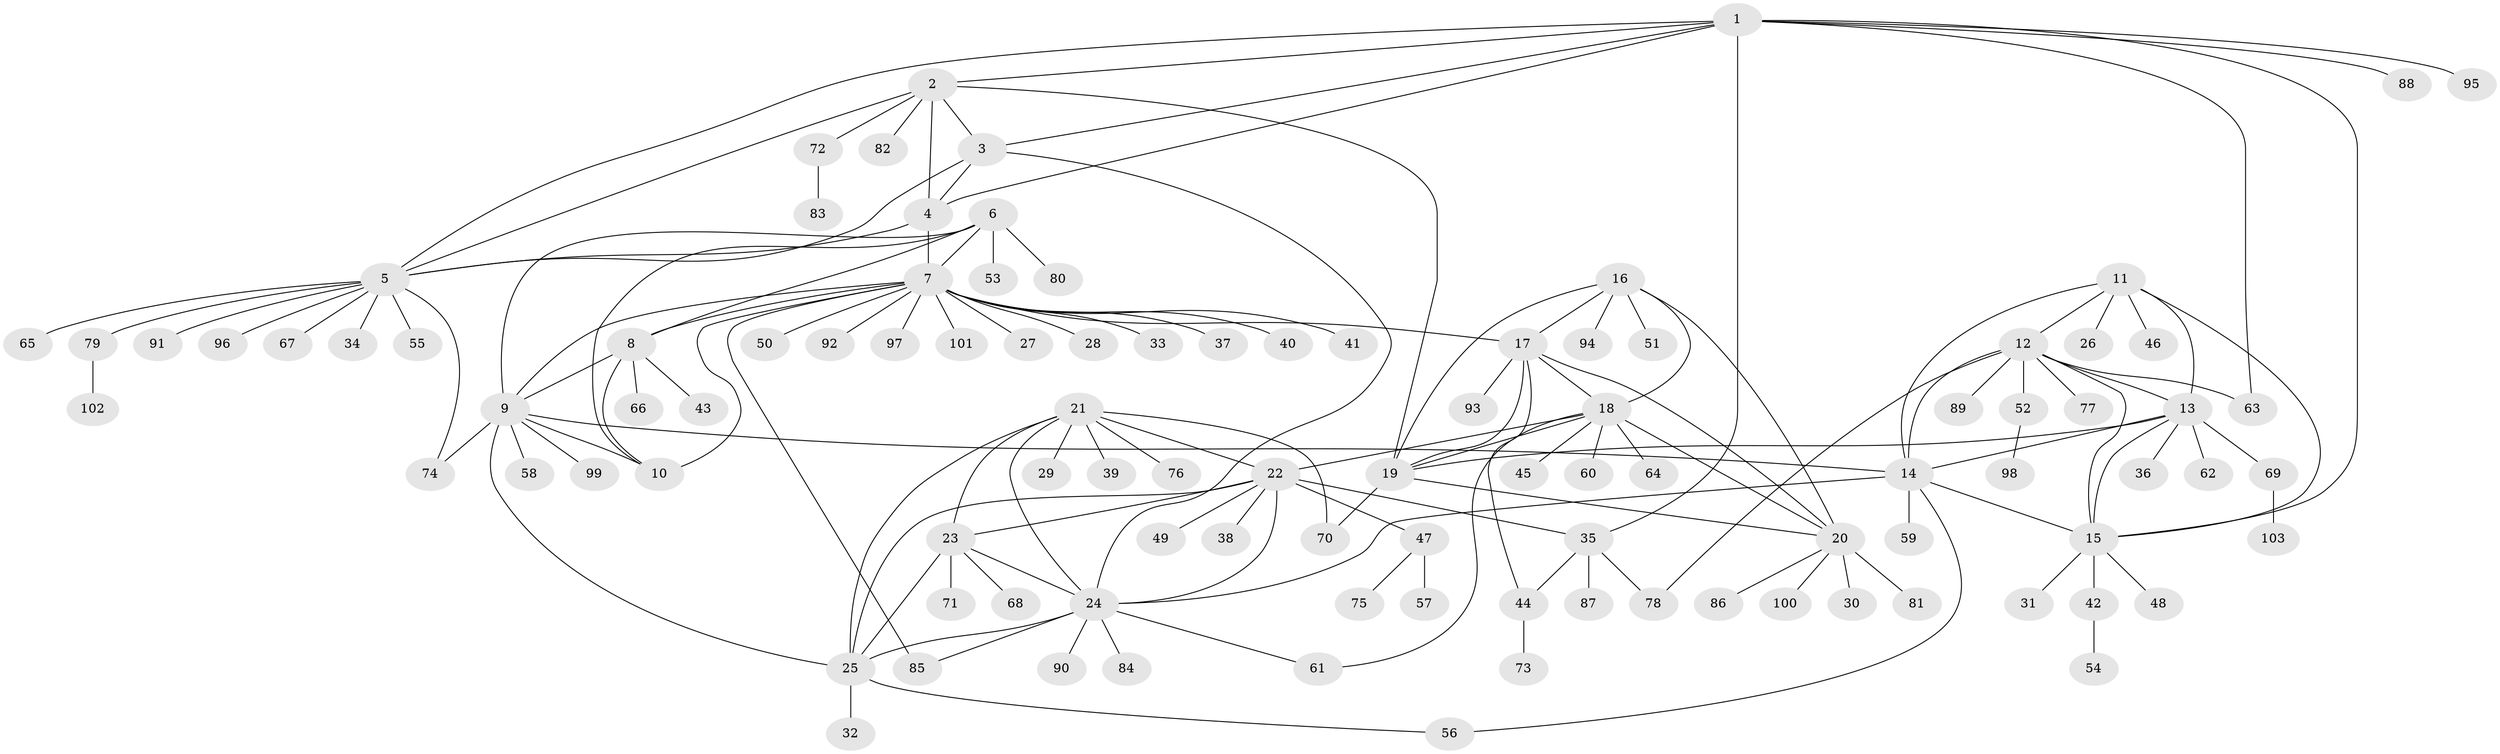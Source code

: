 // Generated by graph-tools (version 1.1) at 2025/26/03/09/25 03:26:41]
// undirected, 103 vertices, 147 edges
graph export_dot {
graph [start="1"]
  node [color=gray90,style=filled];
  1;
  2;
  3;
  4;
  5;
  6;
  7;
  8;
  9;
  10;
  11;
  12;
  13;
  14;
  15;
  16;
  17;
  18;
  19;
  20;
  21;
  22;
  23;
  24;
  25;
  26;
  27;
  28;
  29;
  30;
  31;
  32;
  33;
  34;
  35;
  36;
  37;
  38;
  39;
  40;
  41;
  42;
  43;
  44;
  45;
  46;
  47;
  48;
  49;
  50;
  51;
  52;
  53;
  54;
  55;
  56;
  57;
  58;
  59;
  60;
  61;
  62;
  63;
  64;
  65;
  66;
  67;
  68;
  69;
  70;
  71;
  72;
  73;
  74;
  75;
  76;
  77;
  78;
  79;
  80;
  81;
  82;
  83;
  84;
  85;
  86;
  87;
  88;
  89;
  90;
  91;
  92;
  93;
  94;
  95;
  96;
  97;
  98;
  99;
  100;
  101;
  102;
  103;
  1 -- 2;
  1 -- 3;
  1 -- 4;
  1 -- 5;
  1 -- 15;
  1 -- 35;
  1 -- 63;
  1 -- 88;
  1 -- 95;
  2 -- 3;
  2 -- 4;
  2 -- 5;
  2 -- 19;
  2 -- 72;
  2 -- 82;
  3 -- 4;
  3 -- 5;
  3 -- 24;
  4 -- 5;
  4 -- 7;
  5 -- 34;
  5 -- 55;
  5 -- 65;
  5 -- 67;
  5 -- 74;
  5 -- 79;
  5 -- 91;
  5 -- 96;
  6 -- 7;
  6 -- 8;
  6 -- 9;
  6 -- 10;
  6 -- 53;
  6 -- 80;
  7 -- 8;
  7 -- 9;
  7 -- 10;
  7 -- 17;
  7 -- 27;
  7 -- 28;
  7 -- 33;
  7 -- 37;
  7 -- 40;
  7 -- 41;
  7 -- 50;
  7 -- 85;
  7 -- 92;
  7 -- 97;
  7 -- 101;
  8 -- 9;
  8 -- 10;
  8 -- 43;
  8 -- 66;
  9 -- 10;
  9 -- 14;
  9 -- 25;
  9 -- 58;
  9 -- 74;
  9 -- 99;
  11 -- 12;
  11 -- 13;
  11 -- 14;
  11 -- 15;
  11 -- 26;
  11 -- 46;
  12 -- 13;
  12 -- 14;
  12 -- 15;
  12 -- 52;
  12 -- 63;
  12 -- 77;
  12 -- 78;
  12 -- 89;
  13 -- 14;
  13 -- 15;
  13 -- 19;
  13 -- 36;
  13 -- 62;
  13 -- 69;
  14 -- 15;
  14 -- 24;
  14 -- 56;
  14 -- 59;
  15 -- 31;
  15 -- 42;
  15 -- 48;
  16 -- 17;
  16 -- 18;
  16 -- 19;
  16 -- 20;
  16 -- 51;
  16 -- 94;
  17 -- 18;
  17 -- 19;
  17 -- 20;
  17 -- 44;
  17 -- 93;
  18 -- 19;
  18 -- 20;
  18 -- 22;
  18 -- 45;
  18 -- 60;
  18 -- 61;
  18 -- 64;
  19 -- 20;
  19 -- 70;
  20 -- 30;
  20 -- 81;
  20 -- 86;
  20 -- 100;
  21 -- 22;
  21 -- 23;
  21 -- 24;
  21 -- 25;
  21 -- 29;
  21 -- 39;
  21 -- 70;
  21 -- 76;
  22 -- 23;
  22 -- 24;
  22 -- 25;
  22 -- 35;
  22 -- 38;
  22 -- 47;
  22 -- 49;
  23 -- 24;
  23 -- 25;
  23 -- 68;
  23 -- 71;
  24 -- 25;
  24 -- 61;
  24 -- 84;
  24 -- 85;
  24 -- 90;
  25 -- 32;
  25 -- 56;
  35 -- 44;
  35 -- 78;
  35 -- 87;
  42 -- 54;
  44 -- 73;
  47 -- 57;
  47 -- 75;
  52 -- 98;
  69 -- 103;
  72 -- 83;
  79 -- 102;
}
